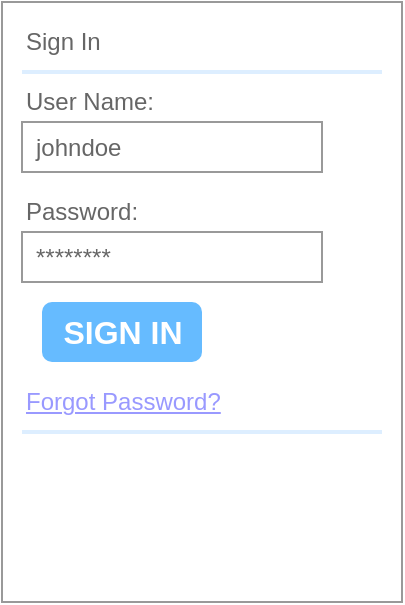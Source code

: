 <mxfile version="15.8.4" type="device" pages="3"><diagram id="miZ9i2Ur2ZoWljkjH9Vs" name="Страница 1"><mxGraphModel dx="593" dy="371" grid="1" gridSize="10" guides="1" tooltips="1" connect="1" arrows="1" fold="1" page="1" pageScale="1" pageWidth="827" pageHeight="1169" math="0" shadow="0"><root><mxCell id="0"/><mxCell id="1" parent="0"/><mxCell id="Sg1dCZxv3DP_9V3m8K50-4" value="" style="strokeWidth=1;shadow=0;dashed=0;align=center;html=1;shape=mxgraph.mockup.forms.rrect;rSize=0;strokeColor=#999999;fillColor=#ffffff;" vertex="1" parent="1"><mxGeometry x="314" y="170" width="200" height="300" as="geometry"/></mxCell><mxCell id="Sg1dCZxv3DP_9V3m8K50-5" value="Sign In" style="strokeWidth=1;shadow=0;dashed=0;align=center;html=1;shape=mxgraph.mockup.forms.anchor;fontSize=12;fontColor=#666666;align=left;resizeWidth=1;spacingLeft=0;" vertex="1" parent="Sg1dCZxv3DP_9V3m8K50-4"><mxGeometry width="100" height="20" relative="1" as="geometry"><mxPoint x="10" y="10" as="offset"/></mxGeometry></mxCell><mxCell id="Sg1dCZxv3DP_9V3m8K50-6" value="" style="shape=line;strokeColor=#ddeeff;strokeWidth=2;html=1;resizeWidth=1;" vertex="1" parent="Sg1dCZxv3DP_9V3m8K50-4"><mxGeometry width="180" height="10" relative="1" as="geometry"><mxPoint x="10" y="30" as="offset"/></mxGeometry></mxCell><mxCell id="Sg1dCZxv3DP_9V3m8K50-7" value="User Name:" style="strokeWidth=1;shadow=0;dashed=0;align=center;html=1;shape=mxgraph.mockup.forms.anchor;fontSize=12;fontColor=#666666;align=left;resizeWidth=1;spacingLeft=0;" vertex="1" parent="Sg1dCZxv3DP_9V3m8K50-4"><mxGeometry width="100" height="20" relative="1" as="geometry"><mxPoint x="10" y="40" as="offset"/></mxGeometry></mxCell><mxCell id="Sg1dCZxv3DP_9V3m8K50-8" value="johndoe" style="strokeWidth=1;shadow=0;dashed=0;align=center;html=1;shape=mxgraph.mockup.forms.rrect;rSize=0;strokeColor=#999999;fontColor=#666666;align=left;spacingLeft=5;resizeWidth=1;" vertex="1" parent="Sg1dCZxv3DP_9V3m8K50-4"><mxGeometry width="150" height="25" relative="1" as="geometry"><mxPoint x="10" y="60" as="offset"/></mxGeometry></mxCell><mxCell id="Sg1dCZxv3DP_9V3m8K50-9" value="Password:" style="strokeWidth=1;shadow=0;dashed=0;align=center;html=1;shape=mxgraph.mockup.forms.anchor;fontSize=12;fontColor=#666666;align=left;resizeWidth=1;spacingLeft=0;" vertex="1" parent="Sg1dCZxv3DP_9V3m8K50-4"><mxGeometry width="100" height="20" relative="1" as="geometry"><mxPoint x="10" y="95" as="offset"/></mxGeometry></mxCell><mxCell id="Sg1dCZxv3DP_9V3m8K50-10" value="********" style="strokeWidth=1;shadow=0;dashed=0;align=center;html=1;shape=mxgraph.mockup.forms.rrect;rSize=0;strokeColor=#999999;fontColor=#666666;align=left;spacingLeft=5;resizeWidth=1;" vertex="1" parent="Sg1dCZxv3DP_9V3m8K50-4"><mxGeometry width="150" height="25" relative="1" as="geometry"><mxPoint x="10" y="115" as="offset"/></mxGeometry></mxCell><mxCell id="Sg1dCZxv3DP_9V3m8K50-11" value="SIGN IN" style="strokeWidth=1;shadow=0;dashed=0;align=center;html=1;shape=mxgraph.mockup.forms.rrect;rSize=5;strokeColor=none;fontColor=#ffffff;fillColor=#66bbff;fontSize=16;fontStyle=1;" vertex="1" parent="Sg1dCZxv3DP_9V3m8K50-4"><mxGeometry y="1" width="80" height="30" relative="1" as="geometry"><mxPoint x="20" y="-150" as="offset"/></mxGeometry></mxCell><mxCell id="Sg1dCZxv3DP_9V3m8K50-12" value="Forgot Password?" style="strokeWidth=1;shadow=0;dashed=0;align=center;html=1;shape=mxgraph.mockup.forms.anchor;fontSize=12;fontColor=#9999ff;align=left;spacingLeft=0;fontStyle=4;resizeWidth=1;" vertex="1" parent="Sg1dCZxv3DP_9V3m8K50-4"><mxGeometry y="1" width="150" height="20" relative="1" as="geometry"><mxPoint x="10" y="-110" as="offset"/></mxGeometry></mxCell><mxCell id="Sg1dCZxv3DP_9V3m8K50-13" value="" style="shape=line;strokeColor=#ddeeff;strokeWidth=2;html=1;resizeWidth=1;" vertex="1" parent="Sg1dCZxv3DP_9V3m8K50-4"><mxGeometry y="1" width="180" height="10" relative="1" as="geometry"><mxPoint x="10" y="-90" as="offset"/></mxGeometry></mxCell><mxCell id="Sg1dCZxv3DP_9V3m8K50-15" value="" style="strokeWidth=1;shadow=0;dashed=0;align=center;html=1;shape=mxgraph.mockup.forms.rrect;rSize=5;strokeColor=none;fontColor=#ffffff;fillColor=none;fontSize=16;fontStyle=1;" vertex="1" parent="Sg1dCZxv3DP_9V3m8K50-4"><mxGeometry y="1" width="80" height="61" relative="1" as="geometry"><mxPoint x="20" y="-81" as="offset"/></mxGeometry></mxCell></root></mxGraphModel></diagram><diagram id="Agy6WndugvBt0zxosdiK" name="Страница 2"><mxGraphModel dx="494" dy="309" grid="1" gridSize="10" guides="1" tooltips="1" connect="1" arrows="1" fold="1" page="1" pageScale="1" pageWidth="827" pageHeight="1169" math="0" shadow="0"><root><mxCell id="MGmQ3pQHqjVvH8LUWGvS-0"/><mxCell id="MGmQ3pQHqjVvH8LUWGvS-1" parent="MGmQ3pQHqjVvH8LUWGvS-0"/><mxCell id="-buHAlPW17qX8RhdBKx_-0" value="End" style="rounded=1;whiteSpace=wrap;html=1;fontFamily=Times New Roman;fontSize=14;align=center;arcSize=19;fontColor=#FFFFFF;fillColor=none;" vertex="1" parent="MGmQ3pQHqjVvH8LUWGvS-1"><mxGeometry x="320" y="240" width="120" height="190" as="geometry"/></mxCell><mxCell id="-buHAlPW17qX8RhdBKx_-3" value="&lt;font color=&quot;#000000&quot; style=&quot;font-size: 14px&quot;&gt;Переглядати інформацію про якість повітря.&lt;/font&gt;" style="text;html=1;strokeColor=none;fillColor=none;align=center;verticalAlign=middle;whiteSpace=wrap;rounded=0;fontColor=#FFFFFF;strokeWidth=2;" vertex="1" parent="MGmQ3pQHqjVvH8LUWGvS-1"><mxGeometry x="330" y="270" width="100" height="30" as="geometry"/></mxCell><mxCell id="-buHAlPW17qX8RhdBKx_-6" value="" style="verticalLabelPosition=bottom;shadow=0;dashed=0;align=center;html=1;verticalAlign=top;strokeWidth=1;shape=mxgraph.mockup.misc.progressBar;fillColor=#cccccc;strokeColor=none;fillColor2=#99ddff;barPos=80;rounded=1;fontSize=14;fontColor=#000000;" vertex="1" parent="MGmQ3pQHqjVvH8LUWGvS-1"><mxGeometry x="325" y="325" width="110" height="20" as="geometry"/></mxCell><mxCell id="-buHAlPW17qX8RhdBKx_-7" value="&lt;font style=&quot;font-size: 11px&quot;&gt;Переглянути&lt;/font&gt;" style="strokeWidth=1;shadow=0;dashed=0;align=center;html=1;shape=mxgraph.mockup.buttons.button;strokeColor=#666666;fontColor=#ffffff;mainText=;buttonStyle=round;fontSize=17;fontStyle=1;fillColor=#008cff;whiteSpace=wrap;rounded=1;" vertex="1" parent="MGmQ3pQHqjVvH8LUWGvS-1"><mxGeometry x="337.5" y="360" width="85" height="40" as="geometry"/></mxCell></root></mxGraphModel></diagram><diagram id="G7TuQnjMFYSYzMmQ5LJy" name="Страница 3"><mxGraphModel dx="494" dy="309" grid="1" gridSize="10" guides="1" tooltips="1" connect="1" arrows="1" fold="1" page="1" pageScale="1" pageWidth="827" pageHeight="1169" math="0" shadow="0"><root><mxCell id="bTebe2Os3CzxvZkd4HCR-0"/><mxCell id="bTebe2Os3CzxvZkd4HCR-1" parent="bTebe2Os3CzxvZkd4HCR-0"/><mxCell id="HR6p-E9Z30vaxsSvVFuW-0" value="End" style="rounded=1;whiteSpace=wrap;html=1;fontFamily=Times New Roman;fontSize=14;align=center;arcSize=19;fontColor=#FFFFFF;fillColor=none;" vertex="1" parent="bTebe2Os3CzxvZkd4HCR-1"><mxGeometry x="320" y="210" width="200" height="160" as="geometry"/></mxCell><mxCell id="HR6p-E9Z30vaxsSvVFuW-10" value="" style="endArrow=none;html=1;rounded=0;fontSize=11;fontColor=#000000;" edge="1" parent="bTebe2Os3CzxvZkd4HCR-1" target="HR6p-E9Z30vaxsSvVFuW-0"><mxGeometry width="50" height="50" relative="1" as="geometry"><mxPoint x="320" y="277" as="sourcePoint"/><mxPoint x="440" y="277" as="targetPoint"/><Array as="points"><mxPoint x="520" y="277"/></Array></mxGeometry></mxCell><mxCell id="D9snhSF44Wl9i_lWlaj3-0" value="&amp;nbsp;Налаштувати сповіщення або попередження про погіршення якості повітря в регіоні." style="text;html=1;strokeColor=none;fillColor=none;align=center;verticalAlign=middle;whiteSpace=wrap;rounded=0;fontSize=11;fontColor=#000000;" vertex="1" parent="bTebe2Os3CzxvZkd4HCR-1"><mxGeometry x="324" y="230" width="180" height="30" as="geometry"/></mxCell><mxCell id="D9snhSF44Wl9i_lWlaj3-1" value="ON" style="strokeWidth=1;shadow=0;dashed=0;align=center;html=1;shape=mxgraph.mockup.buttons.onOffButton;gradientColor=none;strokeColor=#999999;buttonState=on;fillColor2=#008cff;fontColor=#ffffff;fontSize=17;mainText=;spacingRight=40;fontStyle=1;rounded=1;" vertex="1" parent="bTebe2Os3CzxvZkd4HCR-1"><mxGeometry x="345" y="300" width="150" height="50" as="geometry"/></mxCell></root></mxGraphModel></diagram></mxfile>